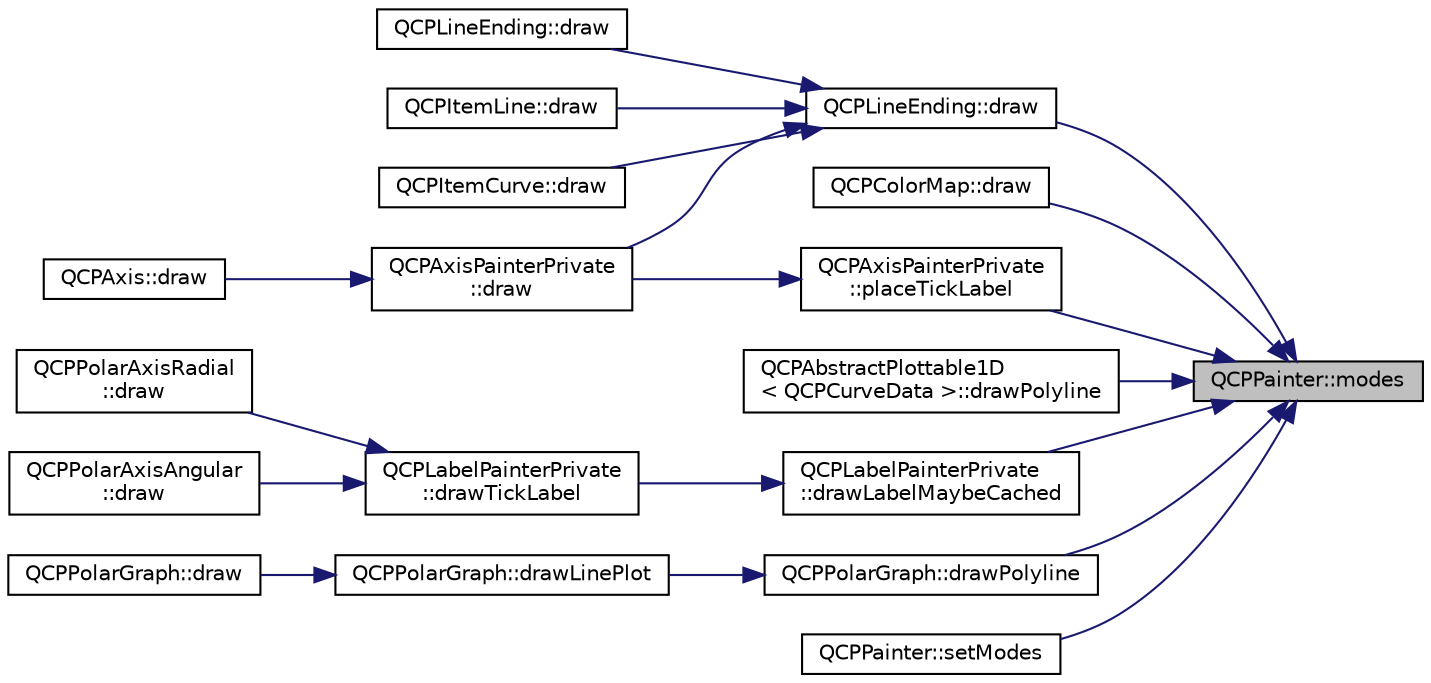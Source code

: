 digraph "QCPPainter::modes"
{
 // LATEX_PDF_SIZE
  edge [fontname="Helvetica",fontsize="10",labelfontname="Helvetica",labelfontsize="10"];
  node [fontname="Helvetica",fontsize="10",shape=record];
  rankdir="RL";
  Node1 [label="QCPPainter::modes",height=0.2,width=0.4,color="black", fillcolor="grey75", style="filled", fontcolor="black",tooltip=" "];
  Node1 -> Node2 [dir="back",color="midnightblue",fontsize="10",style="solid",fontname="Helvetica"];
  Node2 [label="QCPLineEnding::draw",height=0.2,width=0.4,color="black", fillcolor="white", style="filled",URL="$classQCPLineEnding.html#a4f45db54f2aba03acf055e29aec1e8e7",tooltip=" "];
  Node2 -> Node3 [dir="back",color="midnightblue",fontsize="10",style="solid",fontname="Helvetica"];
  Node3 [label="QCPLineEnding::draw",height=0.2,width=0.4,color="black", fillcolor="white", style="filled",URL="$classQCPLineEnding.html#af7ac30a81ba85b9bded148c6ec387391",tooltip=" "];
  Node2 -> Node4 [dir="back",color="midnightblue",fontsize="10",style="solid",fontname="Helvetica"];
  Node4 [label="QCPAxisPainterPrivate\l::draw",height=0.2,width=0.4,color="black", fillcolor="white", style="filled",URL="$classQCPAxisPainterPrivate.html#a0207a99bdf9c4f70af20928898ddc2fc",tooltip=" "];
  Node4 -> Node5 [dir="back",color="midnightblue",fontsize="10",style="solid",fontname="Helvetica"];
  Node5 [label="QCPAxis::draw",height=0.2,width=0.4,color="black", fillcolor="white", style="filled",URL="$classQCPAxis.html#ac15ebb4225ca5212d8e5fffae481bc9b",tooltip=" "];
  Node2 -> Node6 [dir="back",color="midnightblue",fontsize="10",style="solid",fontname="Helvetica"];
  Node6 [label="QCPItemLine::draw",height=0.2,width=0.4,color="black", fillcolor="white", style="filled",URL="$classQCPItemLine.html#ae184140b61b2ef5b8edde76304447200",tooltip=" "];
  Node2 -> Node7 [dir="back",color="midnightblue",fontsize="10",style="solid",fontname="Helvetica"];
  Node7 [label="QCPItemCurve::draw",height=0.2,width=0.4,color="black", fillcolor="white", style="filled",URL="$classQCPItemCurve.html#a856ae61de18278847ba5e0e357bf68f2",tooltip=" "];
  Node1 -> Node8 [dir="back",color="midnightblue",fontsize="10",style="solid",fontname="Helvetica"];
  Node8 [label="QCPColorMap::draw",height=0.2,width=0.4,color="black", fillcolor="white", style="filled",URL="$classQCPColorMap.html#a6b628014d2939368935efd0a788648c8",tooltip=" "];
  Node1 -> Node9 [dir="back",color="midnightblue",fontsize="10",style="solid",fontname="Helvetica"];
  Node9 [label="QCPLabelPainterPrivate\l::drawLabelMaybeCached",height=0.2,width=0.4,color="black", fillcolor="white", style="filled",URL="$classQCPLabelPainterPrivate.html#acbd502e7cdacd74df52a74533f854112",tooltip=" "];
  Node9 -> Node10 [dir="back",color="midnightblue",fontsize="10",style="solid",fontname="Helvetica"];
  Node10 [label="QCPLabelPainterPrivate\l::drawTickLabel",height=0.2,width=0.4,color="black", fillcolor="white", style="filled",URL="$classQCPLabelPainterPrivate.html#a0fc131025d187102325143644fff785f",tooltip=" "];
  Node10 -> Node11 [dir="back",color="midnightblue",fontsize="10",style="solid",fontname="Helvetica"];
  Node11 [label="QCPPolarAxisRadial\l::draw",height=0.2,width=0.4,color="black", fillcolor="white", style="filled",URL="$classQCPPolarAxisRadial.html#a3cdaf627422f95c727b15dceedc5dfe4",tooltip=" "];
  Node10 -> Node12 [dir="back",color="midnightblue",fontsize="10",style="solid",fontname="Helvetica"];
  Node12 [label="QCPPolarAxisAngular\l::draw",height=0.2,width=0.4,color="black", fillcolor="white", style="filled",URL="$classQCPPolarAxisAngular.html#abc33754f6575a0ac2cdc597bbd11c6c7",tooltip=" "];
  Node1 -> Node13 [dir="back",color="midnightblue",fontsize="10",style="solid",fontname="Helvetica"];
  Node13 [label="QCPAbstractPlottable1D\l\< QCPCurveData \>::drawPolyline",height=0.2,width=0.4,color="black", fillcolor="white", style="filled",URL="$classQCPAbstractPlottable1D.html#a7adc6c3cccebb5341f11e0c2b7d54206",tooltip=" "];
  Node1 -> Node14 [dir="back",color="midnightblue",fontsize="10",style="solid",fontname="Helvetica"];
  Node14 [label="QCPPolarGraph::drawPolyline",height=0.2,width=0.4,color="black", fillcolor="white", style="filled",URL="$classQCPPolarGraph.html#a20bf9db1ed01c787ce8b201485c71e7d",tooltip=" "];
  Node14 -> Node15 [dir="back",color="midnightblue",fontsize="10",style="solid",fontname="Helvetica"];
  Node15 [label="QCPPolarGraph::drawLinePlot",height=0.2,width=0.4,color="black", fillcolor="white", style="filled",URL="$classQCPPolarGraph.html#ad9f607151debb2978b4883743c83a2a8",tooltip=" "];
  Node15 -> Node16 [dir="back",color="midnightblue",fontsize="10",style="solid",fontname="Helvetica"];
  Node16 [label="QCPPolarGraph::draw",height=0.2,width=0.4,color="black", fillcolor="white", style="filled",URL="$classQCPPolarGraph.html#a2a053fc53b7945cd2e3b93cef9cade9a",tooltip=" "];
  Node1 -> Node17 [dir="back",color="midnightblue",fontsize="10",style="solid",fontname="Helvetica"];
  Node17 [label="QCPAxisPainterPrivate\l::placeTickLabel",height=0.2,width=0.4,color="black", fillcolor="white", style="filled",URL="$classQCPAxisPainterPrivate.html#af8fe7350c19575bc33ca770f9b3a15fd",tooltip=" "];
  Node17 -> Node4 [dir="back",color="midnightblue",fontsize="10",style="solid",fontname="Helvetica"];
  Node1 -> Node18 [dir="back",color="midnightblue",fontsize="10",style="solid",fontname="Helvetica"];
  Node18 [label="QCPPainter::setModes",height=0.2,width=0.4,color="black", fillcolor="white", style="filled",URL="$classQCPPainter.html#a5fac93adc29c7c4dea9f3e171e9e635e",tooltip=" "];
}
